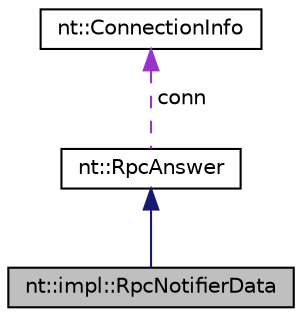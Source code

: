 digraph "nt::impl::RpcNotifierData"
{
  edge [fontname="Helvetica",fontsize="10",labelfontname="Helvetica",labelfontsize="10"];
  node [fontname="Helvetica",fontsize="10",shape=record];
  Node1 [label="nt::impl::RpcNotifierData",height=0.2,width=0.4,color="black", fillcolor="grey75", style="filled", fontcolor="black"];
  Node2 -> Node1 [dir="back",color="midnightblue",fontsize="10",style="solid",fontname="Helvetica"];
  Node2 [label="nt::RpcAnswer",height=0.2,width=0.4,color="black", fillcolor="white", style="filled",URL="$classnt_1_1RpcAnswer.html",tooltip="NetworkTables Remote Procedure Call (Server Side) "];
  Node3 -> Node2 [dir="back",color="darkorchid3",fontsize="10",style="dashed",label=" conn" ,fontname="Helvetica"];
  Node3 [label="nt::ConnectionInfo",height=0.2,width=0.4,color="black", fillcolor="white", style="filled",URL="$structnt_1_1ConnectionInfo.html",tooltip="NetworkTables Connection Information. "];
}
